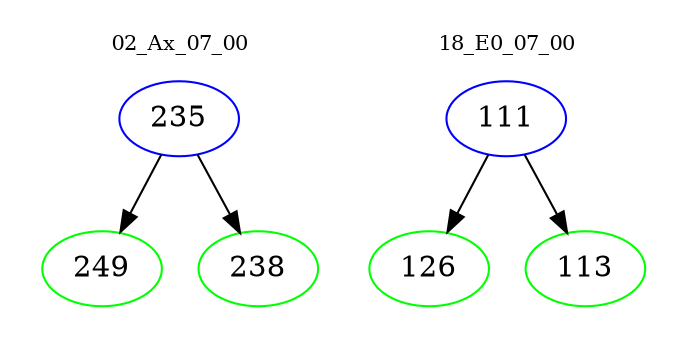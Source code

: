 digraph{
subgraph cluster_0 {
color = white
label = "02_Ax_07_00";
fontsize=10;
T0_235 [label="235", color="blue"]
T0_235 -> T0_249 [color="black"]
T0_249 [label="249", color="green"]
T0_235 -> T0_238 [color="black"]
T0_238 [label="238", color="green"]
}
subgraph cluster_1 {
color = white
label = "18_E0_07_00";
fontsize=10;
T1_111 [label="111", color="blue"]
T1_111 -> T1_126 [color="black"]
T1_126 [label="126", color="green"]
T1_111 -> T1_113 [color="black"]
T1_113 [label="113", color="green"]
}
}
